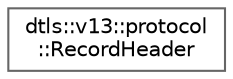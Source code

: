 digraph "Graphical Class Hierarchy"
{
 // LATEX_PDF_SIZE
  bgcolor="transparent";
  edge [fontname=Helvetica,fontsize=10,labelfontname=Helvetica,labelfontsize=10];
  node [fontname=Helvetica,fontsize=10,shape=box,height=0.2,width=0.4];
  rankdir="LR";
  Node0 [id="Node000000",label="dtls::v13::protocol\l::RecordHeader",height=0.2,width=0.4,color="grey40", fillcolor="white", style="filled",URL="$structdtls_1_1v13_1_1protocol_1_1RecordHeader.html",tooltip=" "];
}
